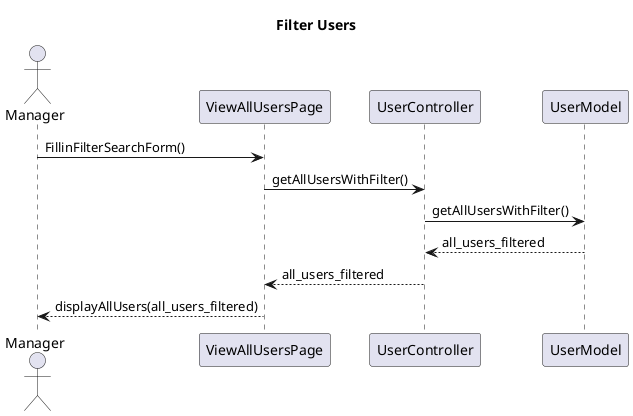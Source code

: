 @startuml
title Filter Users
actor Manager as act
participant ViewAllUsersPage as view
participant UserController as ctrl
participant UserModel as model

act -> view : FillinFilterSearchForm()
view -> ctrl: getAllUsersWithFilter()
ctrl -> model: getAllUsersWithFilter()
ctrl <-- model: all_users_filtered
view <-- ctrl: all_users_filtered
act <-- view: displayAllUsers(all_users_filtered)

@enduml